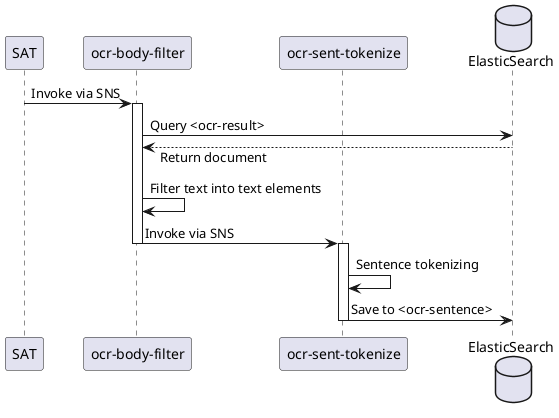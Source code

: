 @startuml
skinparam responseMessageBelowArrow true

participant SAT
participant "ocr-body-filter"
participant "ocr-sent-tokenize"
database ElasticSearch

SAT -> "ocr-body-filter": Invoke via SNS
activate "ocr-body-filter"

"ocr-body-filter" -> ElasticSearch: Query <ocr-result>
"ocr-body-filter" <-- ElasticSearch: Return document

"ocr-body-filter" -> "ocr-body-filter": Filter text into text elements
"ocr-body-filter" -> "ocr-sent-tokenize": Invoke via SNS
deactivate "ocr-body-filter"

activate "ocr-sent-tokenize"
"ocr-sent-tokenize" -> "ocr-sent-tokenize": Sentence tokenizing
"ocr-sent-tokenize" -> ElasticSearch: Save to <ocr-sentence>
deactivate "ocr-sent-tokenize"
@enduml